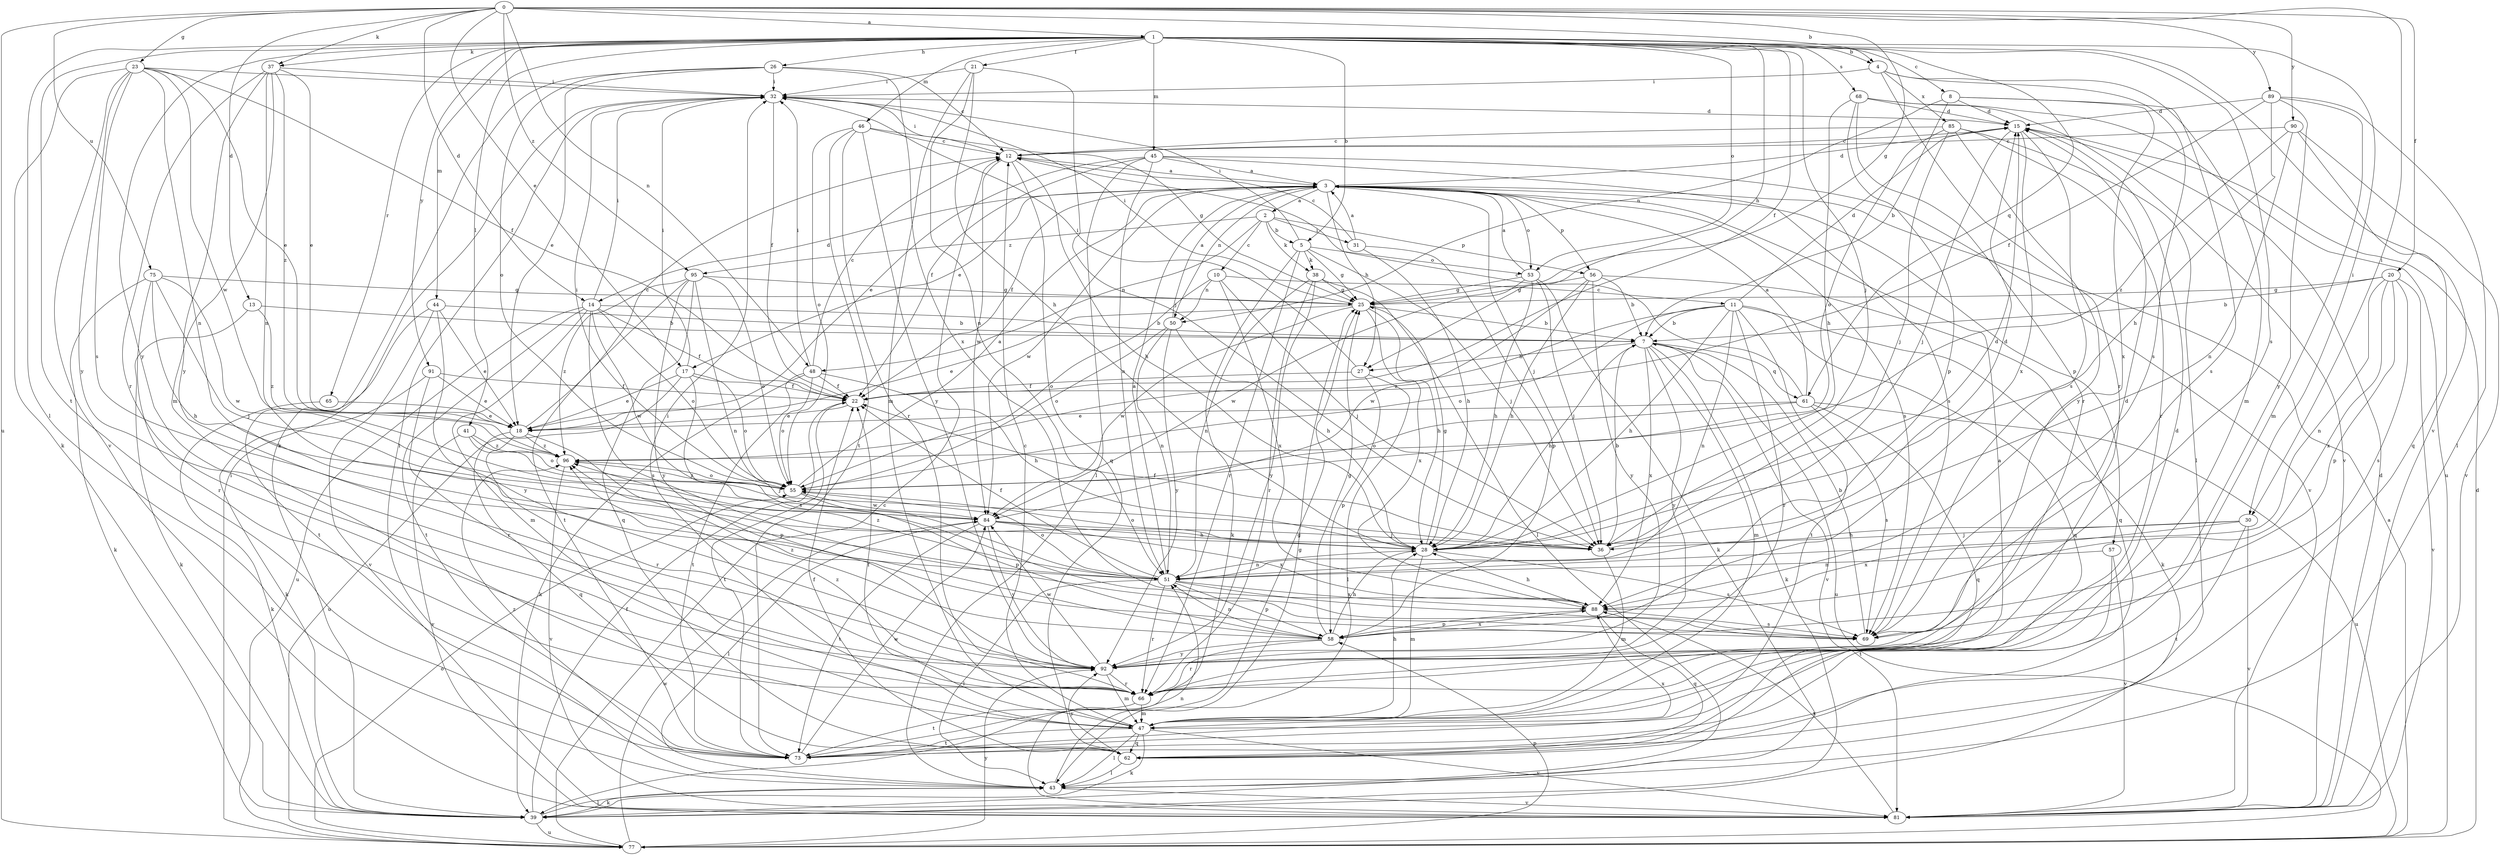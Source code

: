 strict digraph  {
0;
1;
2;
3;
4;
5;
7;
8;
10;
11;
12;
13;
14;
15;
17;
18;
20;
21;
22;
23;
25;
26;
27;
28;
30;
31;
32;
36;
37;
38;
39;
41;
43;
44;
45;
46;
47;
48;
50;
51;
53;
55;
56;
57;
58;
61;
62;
65;
66;
68;
69;
73;
75;
77;
81;
84;
85;
88;
89;
90;
91;
92;
95;
96;
0 -> 1  [label=a];
0 -> 4  [label=b];
0 -> 13  [label=d];
0 -> 14  [label=d];
0 -> 17  [label=e];
0 -> 20  [label=f];
0 -> 23  [label=g];
0 -> 25  [label=g];
0 -> 30  [label=i];
0 -> 37  [label=k];
0 -> 48  [label=n];
0 -> 75  [label=u];
0 -> 77  [label=u];
0 -> 89  [label=y];
0 -> 90  [label=y];
0 -> 95  [label=z];
1 -> 4  [label=b];
1 -> 5  [label=b];
1 -> 8  [label=c];
1 -> 21  [label=f];
1 -> 22  [label=f];
1 -> 26  [label=h];
1 -> 27  [label=h];
1 -> 30  [label=i];
1 -> 36  [label=j];
1 -> 37  [label=k];
1 -> 41  [label=l];
1 -> 43  [label=l];
1 -> 44  [label=m];
1 -> 45  [label=m];
1 -> 46  [label=m];
1 -> 53  [label=o];
1 -> 61  [label=q];
1 -> 65  [label=r];
1 -> 68  [label=s];
1 -> 69  [label=s];
1 -> 73  [label=t];
1 -> 81  [label=v];
1 -> 91  [label=y];
1 -> 92  [label=y];
2 -> 5  [label=b];
2 -> 10  [label=c];
2 -> 31  [label=i];
2 -> 38  [label=k];
2 -> 48  [label=n];
2 -> 56  [label=p];
2 -> 95  [label=z];
3 -> 2  [label=a];
3 -> 14  [label=d];
3 -> 15  [label=d];
3 -> 17  [label=e];
3 -> 22  [label=f];
3 -> 27  [label=h];
3 -> 36  [label=j];
3 -> 50  [label=n];
3 -> 53  [label=o];
3 -> 56  [label=p];
3 -> 57  [label=p];
3 -> 69  [label=s];
3 -> 84  [label=w];
4 -> 32  [label=i];
4 -> 47  [label=m];
4 -> 66  [label=r];
4 -> 69  [label=s];
4 -> 85  [label=x];
5 -> 25  [label=g];
5 -> 32  [label=i];
5 -> 36  [label=j];
5 -> 38  [label=k];
5 -> 39  [label=k];
5 -> 53  [label=o];
5 -> 66  [label=r];
7 -> 27  [label=h];
7 -> 28  [label=h];
7 -> 39  [label=k];
7 -> 47  [label=m];
7 -> 61  [label=q];
7 -> 77  [label=u];
7 -> 81  [label=v];
7 -> 88  [label=x];
7 -> 92  [label=y];
8 -> 7  [label=b];
8 -> 15  [label=d];
8 -> 50  [label=n];
8 -> 69  [label=s];
8 -> 88  [label=x];
10 -> 11  [label=c];
10 -> 36  [label=j];
10 -> 50  [label=n];
10 -> 55  [label=o];
10 -> 88  [label=x];
11 -> 7  [label=b];
11 -> 15  [label=d];
11 -> 28  [label=h];
11 -> 39  [label=k];
11 -> 51  [label=n];
11 -> 55  [label=o];
11 -> 62  [label=q];
11 -> 66  [label=r];
11 -> 73  [label=t];
11 -> 96  [label=z];
12 -> 3  [label=a];
12 -> 28  [label=h];
12 -> 32  [label=i];
12 -> 62  [label=q];
12 -> 84  [label=w];
13 -> 7  [label=b];
13 -> 39  [label=k];
13 -> 96  [label=z];
14 -> 7  [label=b];
14 -> 22  [label=f];
14 -> 32  [label=i];
14 -> 47  [label=m];
14 -> 55  [label=o];
14 -> 69  [label=s];
14 -> 73  [label=t];
14 -> 77  [label=u];
14 -> 84  [label=w];
15 -> 12  [label=c];
15 -> 36  [label=j];
15 -> 69  [label=s];
15 -> 88  [label=x];
17 -> 18  [label=e];
17 -> 22  [label=f];
17 -> 32  [label=i];
17 -> 55  [label=o];
17 -> 69  [label=s];
17 -> 77  [label=u];
18 -> 12  [label=c];
18 -> 58  [label=p];
18 -> 62  [label=q];
18 -> 66  [label=r];
18 -> 96  [label=z];
20 -> 7  [label=b];
20 -> 25  [label=g];
20 -> 51  [label=n];
20 -> 58  [label=p];
20 -> 69  [label=s];
20 -> 81  [label=v];
20 -> 88  [label=x];
21 -> 28  [label=h];
21 -> 32  [label=i];
21 -> 36  [label=j];
21 -> 47  [label=m];
21 -> 51  [label=n];
22 -> 18  [label=e];
22 -> 73  [label=t];
23 -> 18  [label=e];
23 -> 22  [label=f];
23 -> 32  [label=i];
23 -> 39  [label=k];
23 -> 51  [label=n];
23 -> 69  [label=s];
23 -> 81  [label=v];
23 -> 84  [label=w];
23 -> 92  [label=y];
25 -> 7  [label=b];
25 -> 18  [label=e];
25 -> 28  [label=h];
25 -> 32  [label=i];
25 -> 84  [label=w];
25 -> 88  [label=x];
26 -> 12  [label=c];
26 -> 18  [label=e];
26 -> 32  [label=i];
26 -> 39  [label=k];
26 -> 55  [label=o];
26 -> 88  [label=x];
27 -> 22  [label=f];
27 -> 32  [label=i];
27 -> 43  [label=l];
27 -> 58  [label=p];
28 -> 15  [label=d];
28 -> 25  [label=g];
28 -> 47  [label=m];
28 -> 51  [label=n];
28 -> 55  [label=o];
28 -> 69  [label=s];
30 -> 28  [label=h];
30 -> 36  [label=j];
30 -> 73  [label=t];
30 -> 81  [label=v];
30 -> 88  [label=x];
31 -> 3  [label=a];
31 -> 12  [label=c];
31 -> 28  [label=h];
31 -> 58  [label=p];
32 -> 15  [label=d];
32 -> 22  [label=f];
36 -> 7  [label=b];
36 -> 15  [label=d];
36 -> 22  [label=f];
36 -> 47  [label=m];
37 -> 18  [label=e];
37 -> 32  [label=i];
37 -> 47  [label=m];
37 -> 51  [label=n];
37 -> 66  [label=r];
37 -> 92  [label=y];
37 -> 96  [label=z];
38 -> 25  [label=g];
38 -> 43  [label=l];
38 -> 51  [label=n];
38 -> 66  [label=r];
38 -> 92  [label=y];
39 -> 22  [label=f];
39 -> 43  [label=l];
39 -> 77  [label=u];
41 -> 36  [label=j];
41 -> 55  [label=o];
41 -> 81  [label=v];
41 -> 96  [label=z];
43 -> 25  [label=g];
43 -> 32  [label=i];
43 -> 39  [label=k];
43 -> 81  [label=v];
44 -> 7  [label=b];
44 -> 18  [label=e];
44 -> 73  [label=t];
44 -> 81  [label=v];
44 -> 92  [label=y];
45 -> 3  [label=a];
45 -> 18  [label=e];
45 -> 22  [label=f];
45 -> 43  [label=l];
45 -> 51  [label=n];
45 -> 69  [label=s];
45 -> 81  [label=v];
46 -> 12  [label=c];
46 -> 25  [label=g];
46 -> 55  [label=o];
46 -> 66  [label=r];
46 -> 73  [label=t];
46 -> 92  [label=y];
47 -> 3  [label=a];
47 -> 12  [label=c];
47 -> 15  [label=d];
47 -> 22  [label=f];
47 -> 28  [label=h];
47 -> 32  [label=i];
47 -> 39  [label=k];
47 -> 43  [label=l];
47 -> 62  [label=q];
47 -> 73  [label=t];
47 -> 81  [label=v];
48 -> 12  [label=c];
48 -> 22  [label=f];
48 -> 28  [label=h];
48 -> 32  [label=i];
48 -> 39  [label=k];
48 -> 55  [label=o];
48 -> 73  [label=t];
50 -> 3  [label=a];
50 -> 28  [label=h];
50 -> 51  [label=n];
50 -> 55  [label=o];
50 -> 92  [label=y];
51 -> 3  [label=a];
51 -> 22  [label=f];
51 -> 43  [label=l];
51 -> 55  [label=o];
51 -> 58  [label=p];
51 -> 66  [label=r];
51 -> 69  [label=s];
51 -> 88  [label=x];
51 -> 96  [label=z];
53 -> 3  [label=a];
53 -> 25  [label=g];
53 -> 28  [label=h];
53 -> 36  [label=j];
53 -> 39  [label=k];
53 -> 84  [label=w];
55 -> 3  [label=a];
55 -> 32  [label=i];
55 -> 58  [label=p];
55 -> 84  [label=w];
55 -> 96  [label=z];
56 -> 7  [label=b];
56 -> 25  [label=g];
56 -> 28  [label=h];
56 -> 62  [label=q];
56 -> 84  [label=w];
56 -> 92  [label=y];
57 -> 51  [label=n];
57 -> 73  [label=t];
57 -> 81  [label=v];
58 -> 25  [label=g];
58 -> 28  [label=h];
58 -> 51  [label=n];
58 -> 66  [label=r];
58 -> 88  [label=x];
58 -> 92  [label=y];
58 -> 96  [label=z];
61 -> 3  [label=a];
61 -> 12  [label=c];
61 -> 18  [label=e];
61 -> 55  [label=o];
61 -> 62  [label=q];
61 -> 69  [label=s];
61 -> 77  [label=u];
62 -> 22  [label=f];
62 -> 43  [label=l];
62 -> 92  [label=y];
65 -> 18  [label=e];
65 -> 39  [label=k];
66 -> 47  [label=m];
66 -> 73  [label=t];
66 -> 96  [label=z];
68 -> 15  [label=d];
68 -> 28  [label=h];
68 -> 58  [label=p];
68 -> 66  [label=r];
68 -> 77  [label=u];
68 -> 81  [label=v];
69 -> 7  [label=b];
73 -> 25  [label=g];
73 -> 84  [label=w];
73 -> 88  [label=x];
73 -> 96  [label=z];
75 -> 25  [label=g];
75 -> 28  [label=h];
75 -> 36  [label=j];
75 -> 39  [label=k];
75 -> 66  [label=r];
75 -> 84  [label=w];
77 -> 3  [label=a];
77 -> 12  [label=c];
77 -> 15  [label=d];
77 -> 32  [label=i];
77 -> 55  [label=o];
77 -> 58  [label=p];
77 -> 84  [label=w];
77 -> 92  [label=y];
81 -> 15  [label=d];
81 -> 51  [label=n];
81 -> 88  [label=x];
84 -> 28  [label=h];
84 -> 36  [label=j];
84 -> 43  [label=l];
84 -> 73  [label=t];
84 -> 88  [label=x];
84 -> 92  [label=y];
85 -> 12  [label=c];
85 -> 36  [label=j];
85 -> 43  [label=l];
85 -> 55  [label=o];
85 -> 66  [label=r];
85 -> 92  [label=y];
88 -> 28  [label=h];
88 -> 58  [label=p];
88 -> 62  [label=q];
88 -> 69  [label=s];
89 -> 15  [label=d];
89 -> 22  [label=f];
89 -> 28  [label=h];
89 -> 43  [label=l];
89 -> 47  [label=m];
89 -> 92  [label=y];
90 -> 12  [label=c];
90 -> 51  [label=n];
90 -> 62  [label=q];
90 -> 81  [label=v];
90 -> 96  [label=z];
91 -> 18  [label=e];
91 -> 22  [label=f];
91 -> 39  [label=k];
91 -> 66  [label=r];
92 -> 15  [label=d];
92 -> 47  [label=m];
92 -> 66  [label=r];
92 -> 84  [label=w];
95 -> 25  [label=g];
95 -> 51  [label=n];
95 -> 55  [label=o];
95 -> 62  [label=q];
95 -> 73  [label=t];
95 -> 92  [label=y];
95 -> 96  [label=z];
96 -> 55  [label=o];
96 -> 81  [label=v];
}
